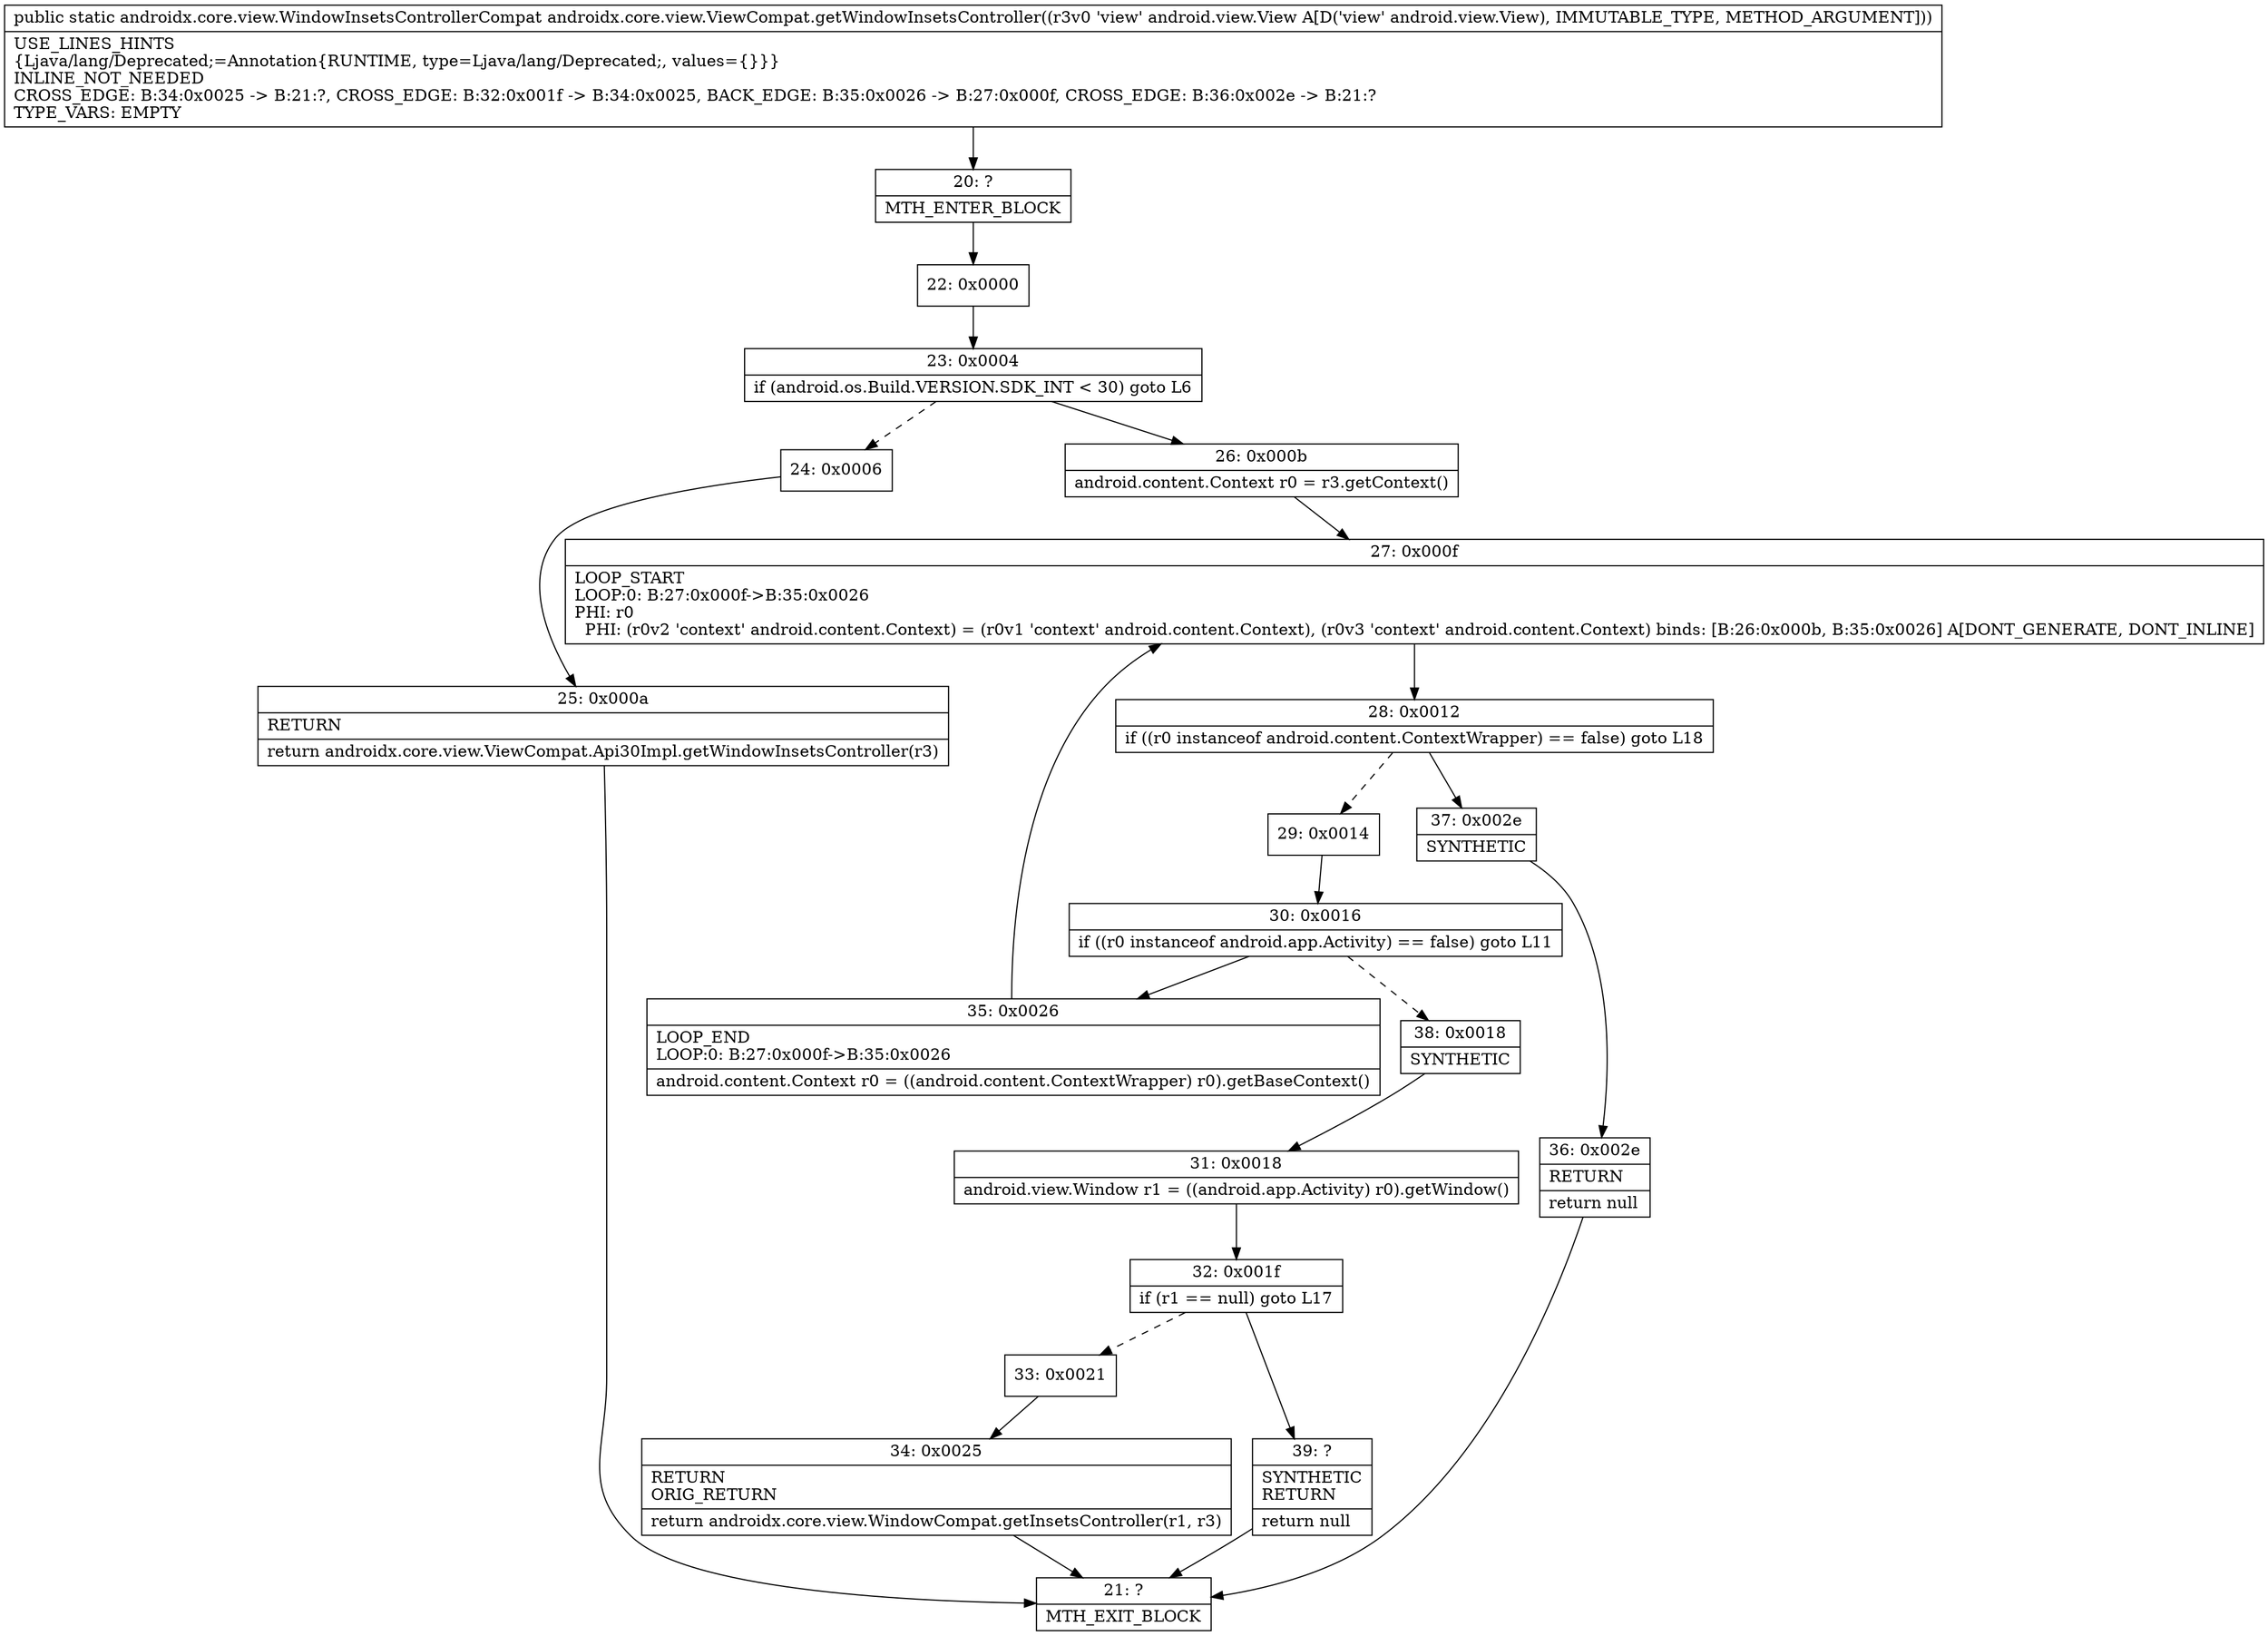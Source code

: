 digraph "CFG forandroidx.core.view.ViewCompat.getWindowInsetsController(Landroid\/view\/View;)Landroidx\/core\/view\/WindowInsetsControllerCompat;" {
Node_20 [shape=record,label="{20\:\ ?|MTH_ENTER_BLOCK\l}"];
Node_22 [shape=record,label="{22\:\ 0x0000}"];
Node_23 [shape=record,label="{23\:\ 0x0004|if (android.os.Build.VERSION.SDK_INT \< 30) goto L6\l}"];
Node_24 [shape=record,label="{24\:\ 0x0006}"];
Node_25 [shape=record,label="{25\:\ 0x000a|RETURN\l|return androidx.core.view.ViewCompat.Api30Impl.getWindowInsetsController(r3)\l}"];
Node_21 [shape=record,label="{21\:\ ?|MTH_EXIT_BLOCK\l}"];
Node_26 [shape=record,label="{26\:\ 0x000b|android.content.Context r0 = r3.getContext()\l}"];
Node_27 [shape=record,label="{27\:\ 0x000f|LOOP_START\lLOOP:0: B:27:0x000f\-\>B:35:0x0026\lPHI: r0 \l  PHI: (r0v2 'context' android.content.Context) = (r0v1 'context' android.content.Context), (r0v3 'context' android.content.Context) binds: [B:26:0x000b, B:35:0x0026] A[DONT_GENERATE, DONT_INLINE]\l}"];
Node_28 [shape=record,label="{28\:\ 0x0012|if ((r0 instanceof android.content.ContextWrapper) == false) goto L18\l}"];
Node_29 [shape=record,label="{29\:\ 0x0014}"];
Node_30 [shape=record,label="{30\:\ 0x0016|if ((r0 instanceof android.app.Activity) == false) goto L11\l}"];
Node_35 [shape=record,label="{35\:\ 0x0026|LOOP_END\lLOOP:0: B:27:0x000f\-\>B:35:0x0026\l|android.content.Context r0 = ((android.content.ContextWrapper) r0).getBaseContext()\l}"];
Node_38 [shape=record,label="{38\:\ 0x0018|SYNTHETIC\l}"];
Node_31 [shape=record,label="{31\:\ 0x0018|android.view.Window r1 = ((android.app.Activity) r0).getWindow()\l}"];
Node_32 [shape=record,label="{32\:\ 0x001f|if (r1 == null) goto L17\l}"];
Node_33 [shape=record,label="{33\:\ 0x0021}"];
Node_34 [shape=record,label="{34\:\ 0x0025|RETURN\lORIG_RETURN\l|return androidx.core.view.WindowCompat.getInsetsController(r1, r3)\l}"];
Node_39 [shape=record,label="{39\:\ ?|SYNTHETIC\lRETURN\l|return null\l}"];
Node_37 [shape=record,label="{37\:\ 0x002e|SYNTHETIC\l}"];
Node_36 [shape=record,label="{36\:\ 0x002e|RETURN\l|return null\l}"];
MethodNode[shape=record,label="{public static androidx.core.view.WindowInsetsControllerCompat androidx.core.view.ViewCompat.getWindowInsetsController((r3v0 'view' android.view.View A[D('view' android.view.View), IMMUTABLE_TYPE, METHOD_ARGUMENT]))  | USE_LINES_HINTS\l\{Ljava\/lang\/Deprecated;=Annotation\{RUNTIME, type=Ljava\/lang\/Deprecated;, values=\{\}\}\}\lINLINE_NOT_NEEDED\lCROSS_EDGE: B:34:0x0025 \-\> B:21:?, CROSS_EDGE: B:32:0x001f \-\> B:34:0x0025, BACK_EDGE: B:35:0x0026 \-\> B:27:0x000f, CROSS_EDGE: B:36:0x002e \-\> B:21:?\lTYPE_VARS: EMPTY\l}"];
MethodNode -> Node_20;Node_20 -> Node_22;
Node_22 -> Node_23;
Node_23 -> Node_24[style=dashed];
Node_23 -> Node_26;
Node_24 -> Node_25;
Node_25 -> Node_21;
Node_26 -> Node_27;
Node_27 -> Node_28;
Node_28 -> Node_29[style=dashed];
Node_28 -> Node_37;
Node_29 -> Node_30;
Node_30 -> Node_35;
Node_30 -> Node_38[style=dashed];
Node_35 -> Node_27;
Node_38 -> Node_31;
Node_31 -> Node_32;
Node_32 -> Node_33[style=dashed];
Node_32 -> Node_39;
Node_33 -> Node_34;
Node_34 -> Node_21;
Node_39 -> Node_21;
Node_37 -> Node_36;
Node_36 -> Node_21;
}


